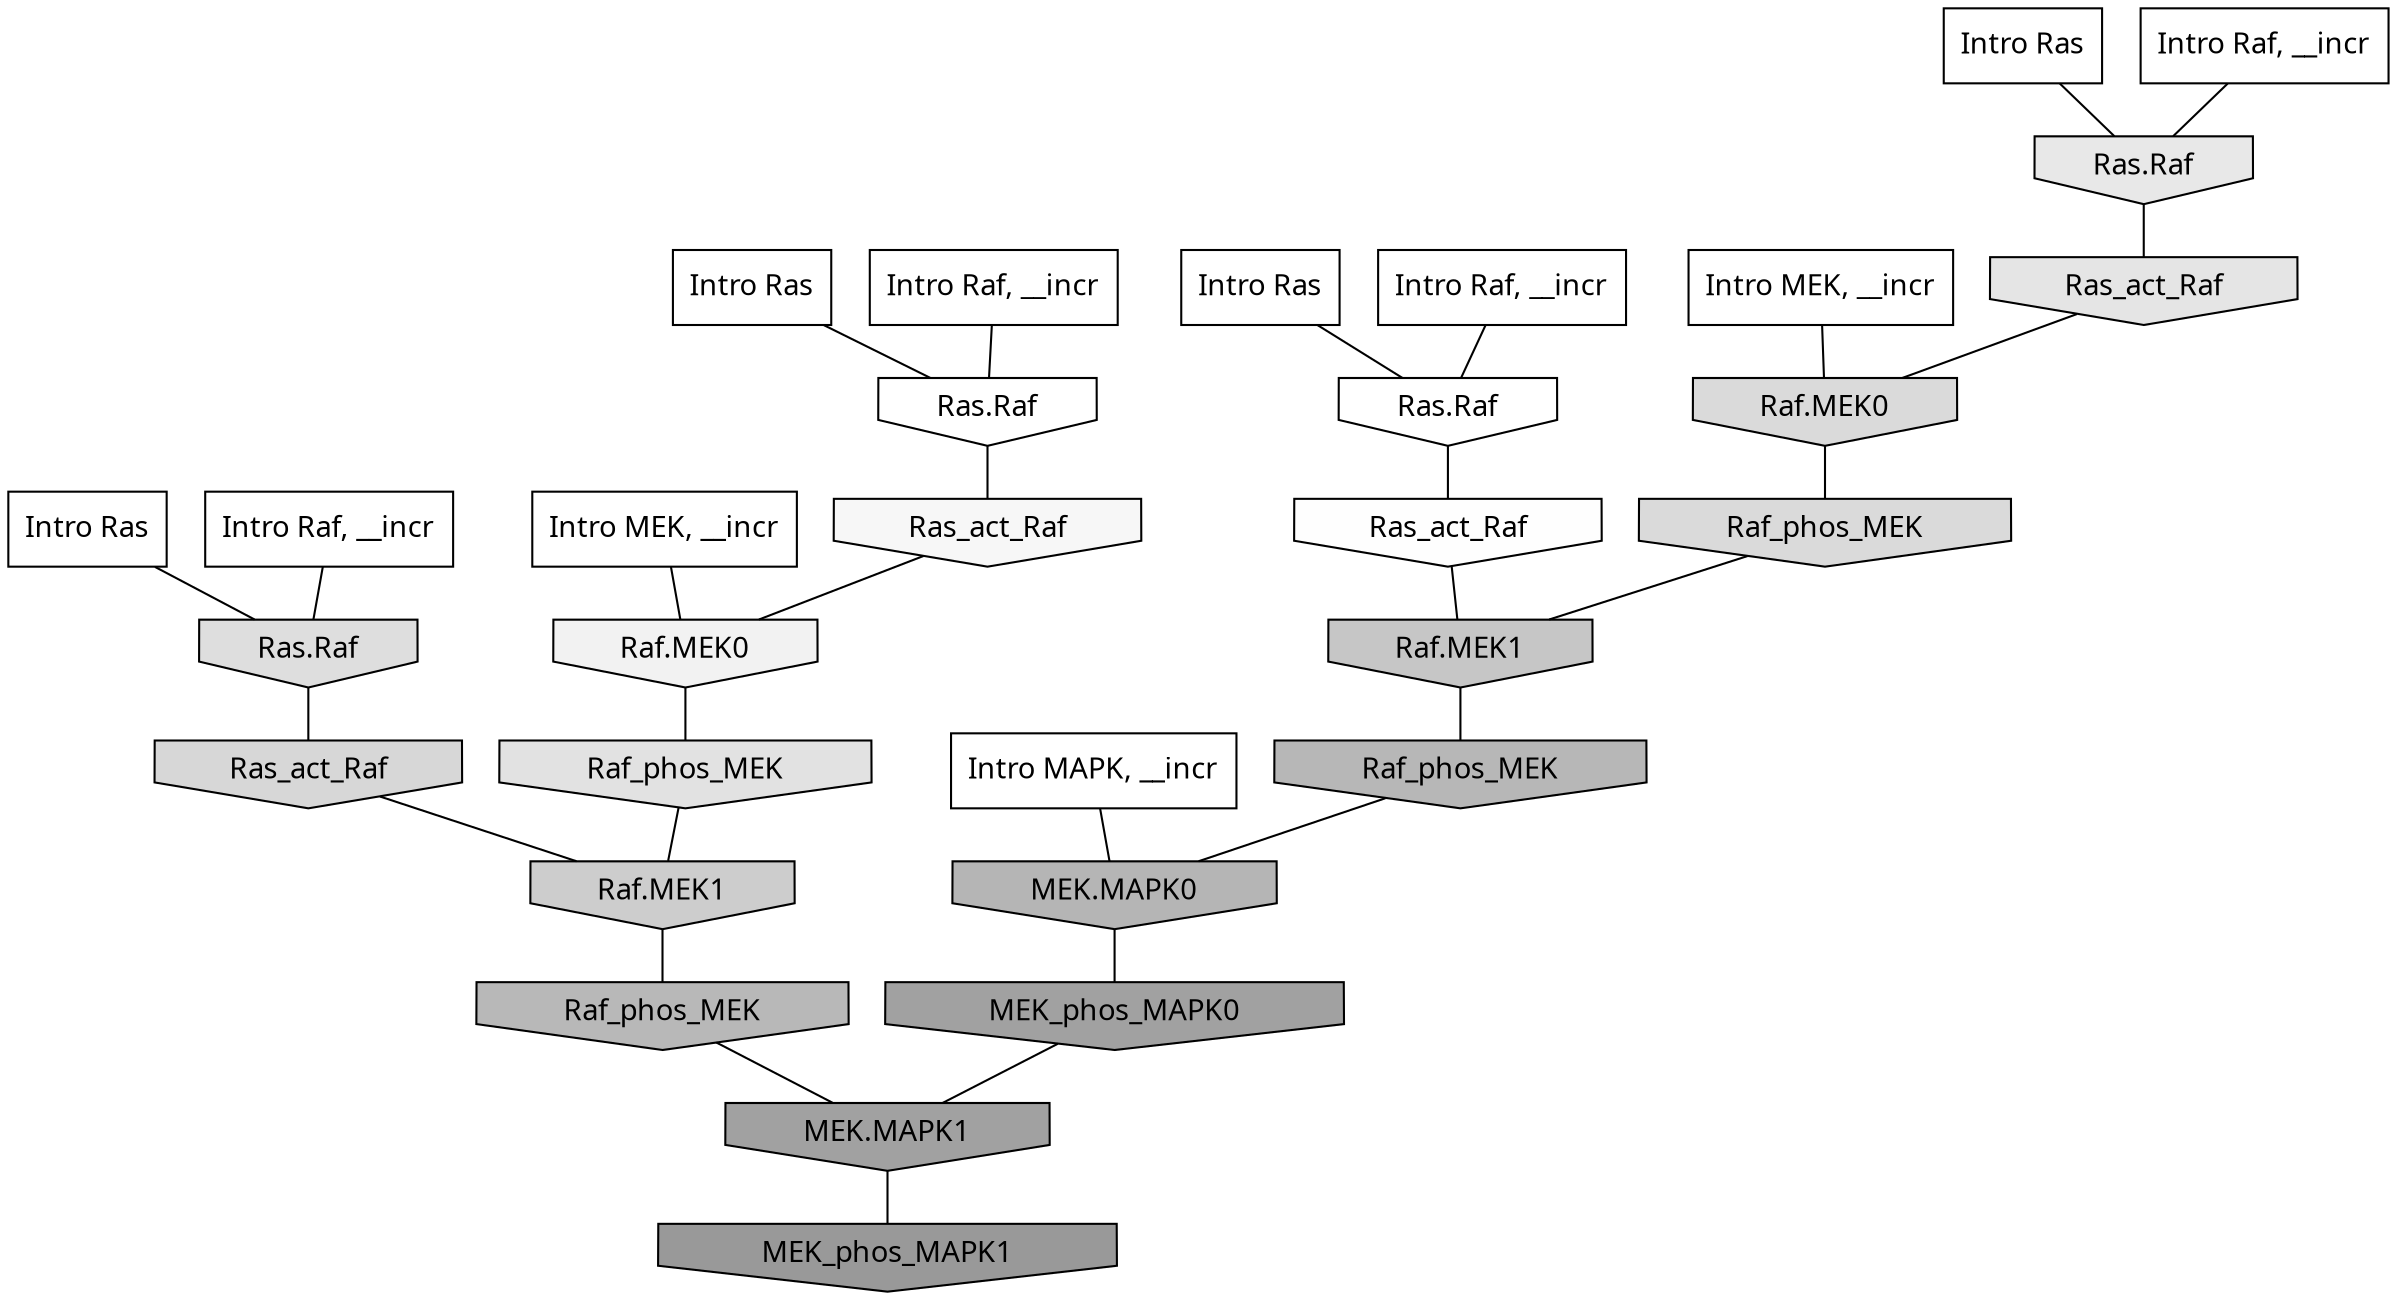 digraph G{
  rankdir="TB";
  ranksep=0.30;
  node [fontname="CMU Serif"];
  edge [fontname="CMU Serif"];
  
  3 [label="Intro Ras", shape=rectangle, style=filled, fillcolor="0.000 0.000 1.000"]
  
  13 [label="Intro Ras", shape=rectangle, style=filled, fillcolor="0.000 0.000 1.000"]
  
  62 [label="Intro Ras", shape=rectangle, style=filled, fillcolor="0.000 0.000 1.000"]
  
  64 [label="Intro Ras", shape=rectangle, style=filled, fillcolor="0.000 0.000 1.000"]
  
  364 [label="Intro Raf, __incr", shape=rectangle, style=filled, fillcolor="0.000 0.000 1.000"]
  
  495 [label="Intro Raf, __incr", shape=rectangle, style=filled, fillcolor="0.000 0.000 1.000"]
  
  587 [label="Intro Raf, __incr", shape=rectangle, style=filled, fillcolor="0.000 0.000 1.000"]
  
  923 [label="Intro Raf, __incr", shape=rectangle, style=filled, fillcolor="0.000 0.000 1.000"]
  
  1479 [label="Intro MEK, __incr", shape=rectangle, style=filled, fillcolor="0.000 0.000 1.000"]
  
  2091 [label="Intro MEK, __incr", shape=rectangle, style=filled, fillcolor="0.000 0.000 1.000"]
  
  2333 [label="Intro MAPK, __incr", shape=rectangle, style=filled, fillcolor="0.000 0.000 1.000"]
  
  3225 [label="Ras.Raf", shape=invhouse, style=filled, fillcolor="0.000 0.000 1.000"]
  
  3245 [label="Ras.Raf", shape=invhouse, style=filled, fillcolor="0.000 0.000 1.000"]
  
  3332 [label="Ras_act_Raf", shape=invhouse, style=filled, fillcolor="0.000 0.000 0.996"]
  
  3524 [label="Ras_act_Raf", shape=invhouse, style=filled, fillcolor="0.000 0.000 0.968"]
  
  3737 [label="Raf.MEK0", shape=invhouse, style=filled, fillcolor="0.000 0.000 0.948"]
  
  4384 [label="Ras.Raf", shape=invhouse, style=filled, fillcolor="0.000 0.000 0.907"]
  
  4532 [label="Ras_act_Raf", shape=invhouse, style=filled, fillcolor="0.000 0.000 0.898"]
  
  4774 [label="Raf_phos_MEK", shape=invhouse, style=filled, fillcolor="0.000 0.000 0.884"]
  
  5023 [label="Ras.Raf", shape=invhouse, style=filled, fillcolor="0.000 0.000 0.870"]
  
  5323 [label="Raf.MEK0", shape=invhouse, style=filled, fillcolor="0.000 0.000 0.855"]
  
  5324 [label="Raf_phos_MEK", shape=invhouse, style=filled, fillcolor="0.000 0.000 0.854"]
  
  5531 [label="Ras_act_Raf", shape=invhouse, style=filled, fillcolor="0.000 0.000 0.843"]
  
  6394 [label="Raf.MEK1", shape=invhouse, style=filled, fillcolor="0.000 0.000 0.803"]
  
  7213 [label="Raf.MEK1", shape=invhouse, style=filled, fillcolor="0.000 0.000 0.775"]
  
  9225 [label="Raf_phos_MEK", shape=invhouse, style=filled, fillcolor="0.000 0.000 0.720"]
  
  9457 [label="Raf_phos_MEK", shape=invhouse, style=filled, fillcolor="0.000 0.000 0.715"]
  
  9735 [label="MEK.MAPK0", shape=invhouse, style=filled, fillcolor="0.000 0.000 0.710"]
  
  14710 [label="MEK_phos_MAPK0", shape=invhouse, style=filled, fillcolor="0.000 0.000 0.631"]
  
  14861 [label="MEK.MAPK1", shape=invhouse, style=filled, fillcolor="0.000 0.000 0.630"]
  
  16481 [label="MEK_phos_MAPK1", shape=invhouse, style=filled, fillcolor="0.000 0.000 0.600"]
  
  
  14861 -> 16481 [dir=none, color="0.000 0.000 0.000"] 
  14710 -> 14861 [dir=none, color="0.000 0.000 0.000"] 
  9735 -> 14710 [dir=none, color="0.000 0.000 0.000"] 
  9457 -> 9735 [dir=none, color="0.000 0.000 0.000"] 
  9225 -> 14861 [dir=none, color="0.000 0.000 0.000"] 
  7213 -> 9457 [dir=none, color="0.000 0.000 0.000"] 
  6394 -> 9225 [dir=none, color="0.000 0.000 0.000"] 
  5531 -> 6394 [dir=none, color="0.000 0.000 0.000"] 
  5324 -> 7213 [dir=none, color="0.000 0.000 0.000"] 
  5323 -> 5324 [dir=none, color="0.000 0.000 0.000"] 
  5023 -> 5531 [dir=none, color="0.000 0.000 0.000"] 
  4774 -> 6394 [dir=none, color="0.000 0.000 0.000"] 
  4532 -> 5323 [dir=none, color="0.000 0.000 0.000"] 
  4384 -> 4532 [dir=none, color="0.000 0.000 0.000"] 
  3737 -> 4774 [dir=none, color="0.000 0.000 0.000"] 
  3524 -> 3737 [dir=none, color="0.000 0.000 0.000"] 
  3332 -> 7213 [dir=none, color="0.000 0.000 0.000"] 
  3245 -> 3524 [dir=none, color="0.000 0.000 0.000"] 
  3225 -> 3332 [dir=none, color="0.000 0.000 0.000"] 
  2333 -> 9735 [dir=none, color="0.000 0.000 0.000"] 
  2091 -> 3737 [dir=none, color="0.000 0.000 0.000"] 
  1479 -> 5323 [dir=none, color="0.000 0.000 0.000"] 
  923 -> 4384 [dir=none, color="0.000 0.000 0.000"] 
  587 -> 3225 [dir=none, color="0.000 0.000 0.000"] 
  495 -> 3245 [dir=none, color="0.000 0.000 0.000"] 
  364 -> 5023 [dir=none, color="0.000 0.000 0.000"] 
  64 -> 4384 [dir=none, color="0.000 0.000 0.000"] 
  62 -> 3245 [dir=none, color="0.000 0.000 0.000"] 
  13 -> 3225 [dir=none, color="0.000 0.000 0.000"] 
  3 -> 5023 [dir=none, color="0.000 0.000 0.000"] 
  
  }
